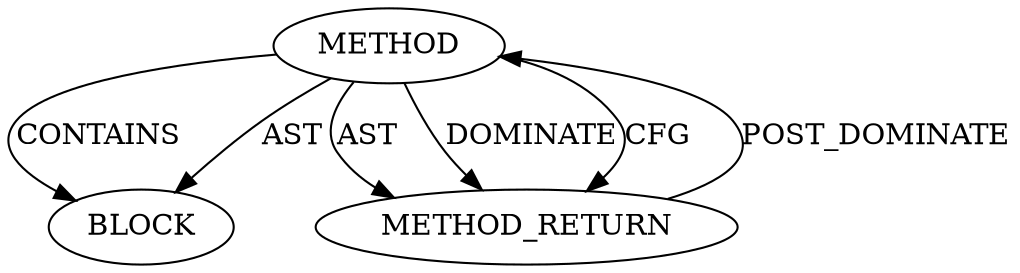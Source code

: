 digraph {
  12579 [label=METHOD AST_PARENT_TYPE="NAMESPACE_BLOCK" AST_PARENT_FULL_NAME="<global>" ORDER=0 CODE="<empty>" FULL_NAME="messenger_v2.c:1276:1276:AUTH_BUF_LEN:0" LINE_NUMBER=1276 IS_EXTERNAL=true LINE_NUMBER_END=1276 FILENAME="messenger_v2.c" SIGNATURE="" NAME="AUTH_BUF_LEN"]
  12580 [label=BLOCK ORDER=1 ARGUMENT_INDEX=1 CODE="<empty>" TYPE_FULL_NAME="ANY"]
  12581 [label=METHOD_RETURN ORDER=2 CODE="RET" TYPE_FULL_NAME="ANY" EVALUATION_STRATEGY="BY_VALUE"]
  12581 -> 12579 [label=POST_DOMINATE ]
  12579 -> 12581 [label=AST ]
  12579 -> 12581 [label=DOMINATE ]
  12579 -> 12581 [label=CFG ]
  12579 -> 12580 [label=CONTAINS ]
  12579 -> 12580 [label=AST ]
}

